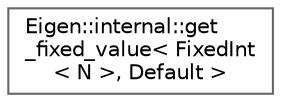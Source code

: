 digraph "Graphical Class Hierarchy"
{
 // LATEX_PDF_SIZE
  bgcolor="transparent";
  edge [fontname=Helvetica,fontsize=10,labelfontname=Helvetica,labelfontsize=10];
  node [fontname=Helvetica,fontsize=10,shape=box,height=0.2,width=0.4];
  rankdir="LR";
  Node0 [id="Node000000",label="Eigen::internal::get\l_fixed_value\< FixedInt\l\< N \>, Default \>",height=0.2,width=0.4,color="grey40", fillcolor="white", style="filled",URL="$structEigen_1_1internal_1_1get__fixed__value_3_01FixedInt_3_01N_01_4_00_01Default_01_4.html",tooltip=" "];
}
